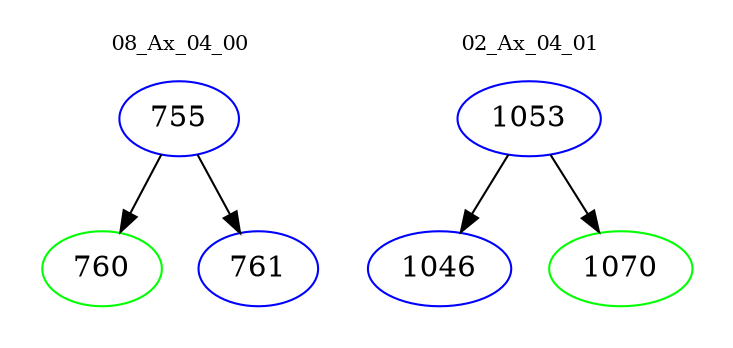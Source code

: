 digraph{
subgraph cluster_0 {
color = white
label = "08_Ax_04_00";
fontsize=10;
T0_755 [label="755", color="blue"]
T0_755 -> T0_760 [color="black"]
T0_760 [label="760", color="green"]
T0_755 -> T0_761 [color="black"]
T0_761 [label="761", color="blue"]
}
subgraph cluster_1 {
color = white
label = "02_Ax_04_01";
fontsize=10;
T1_1053 [label="1053", color="blue"]
T1_1053 -> T1_1046 [color="black"]
T1_1046 [label="1046", color="blue"]
T1_1053 -> T1_1070 [color="black"]
T1_1070 [label="1070", color="green"]
}
}

